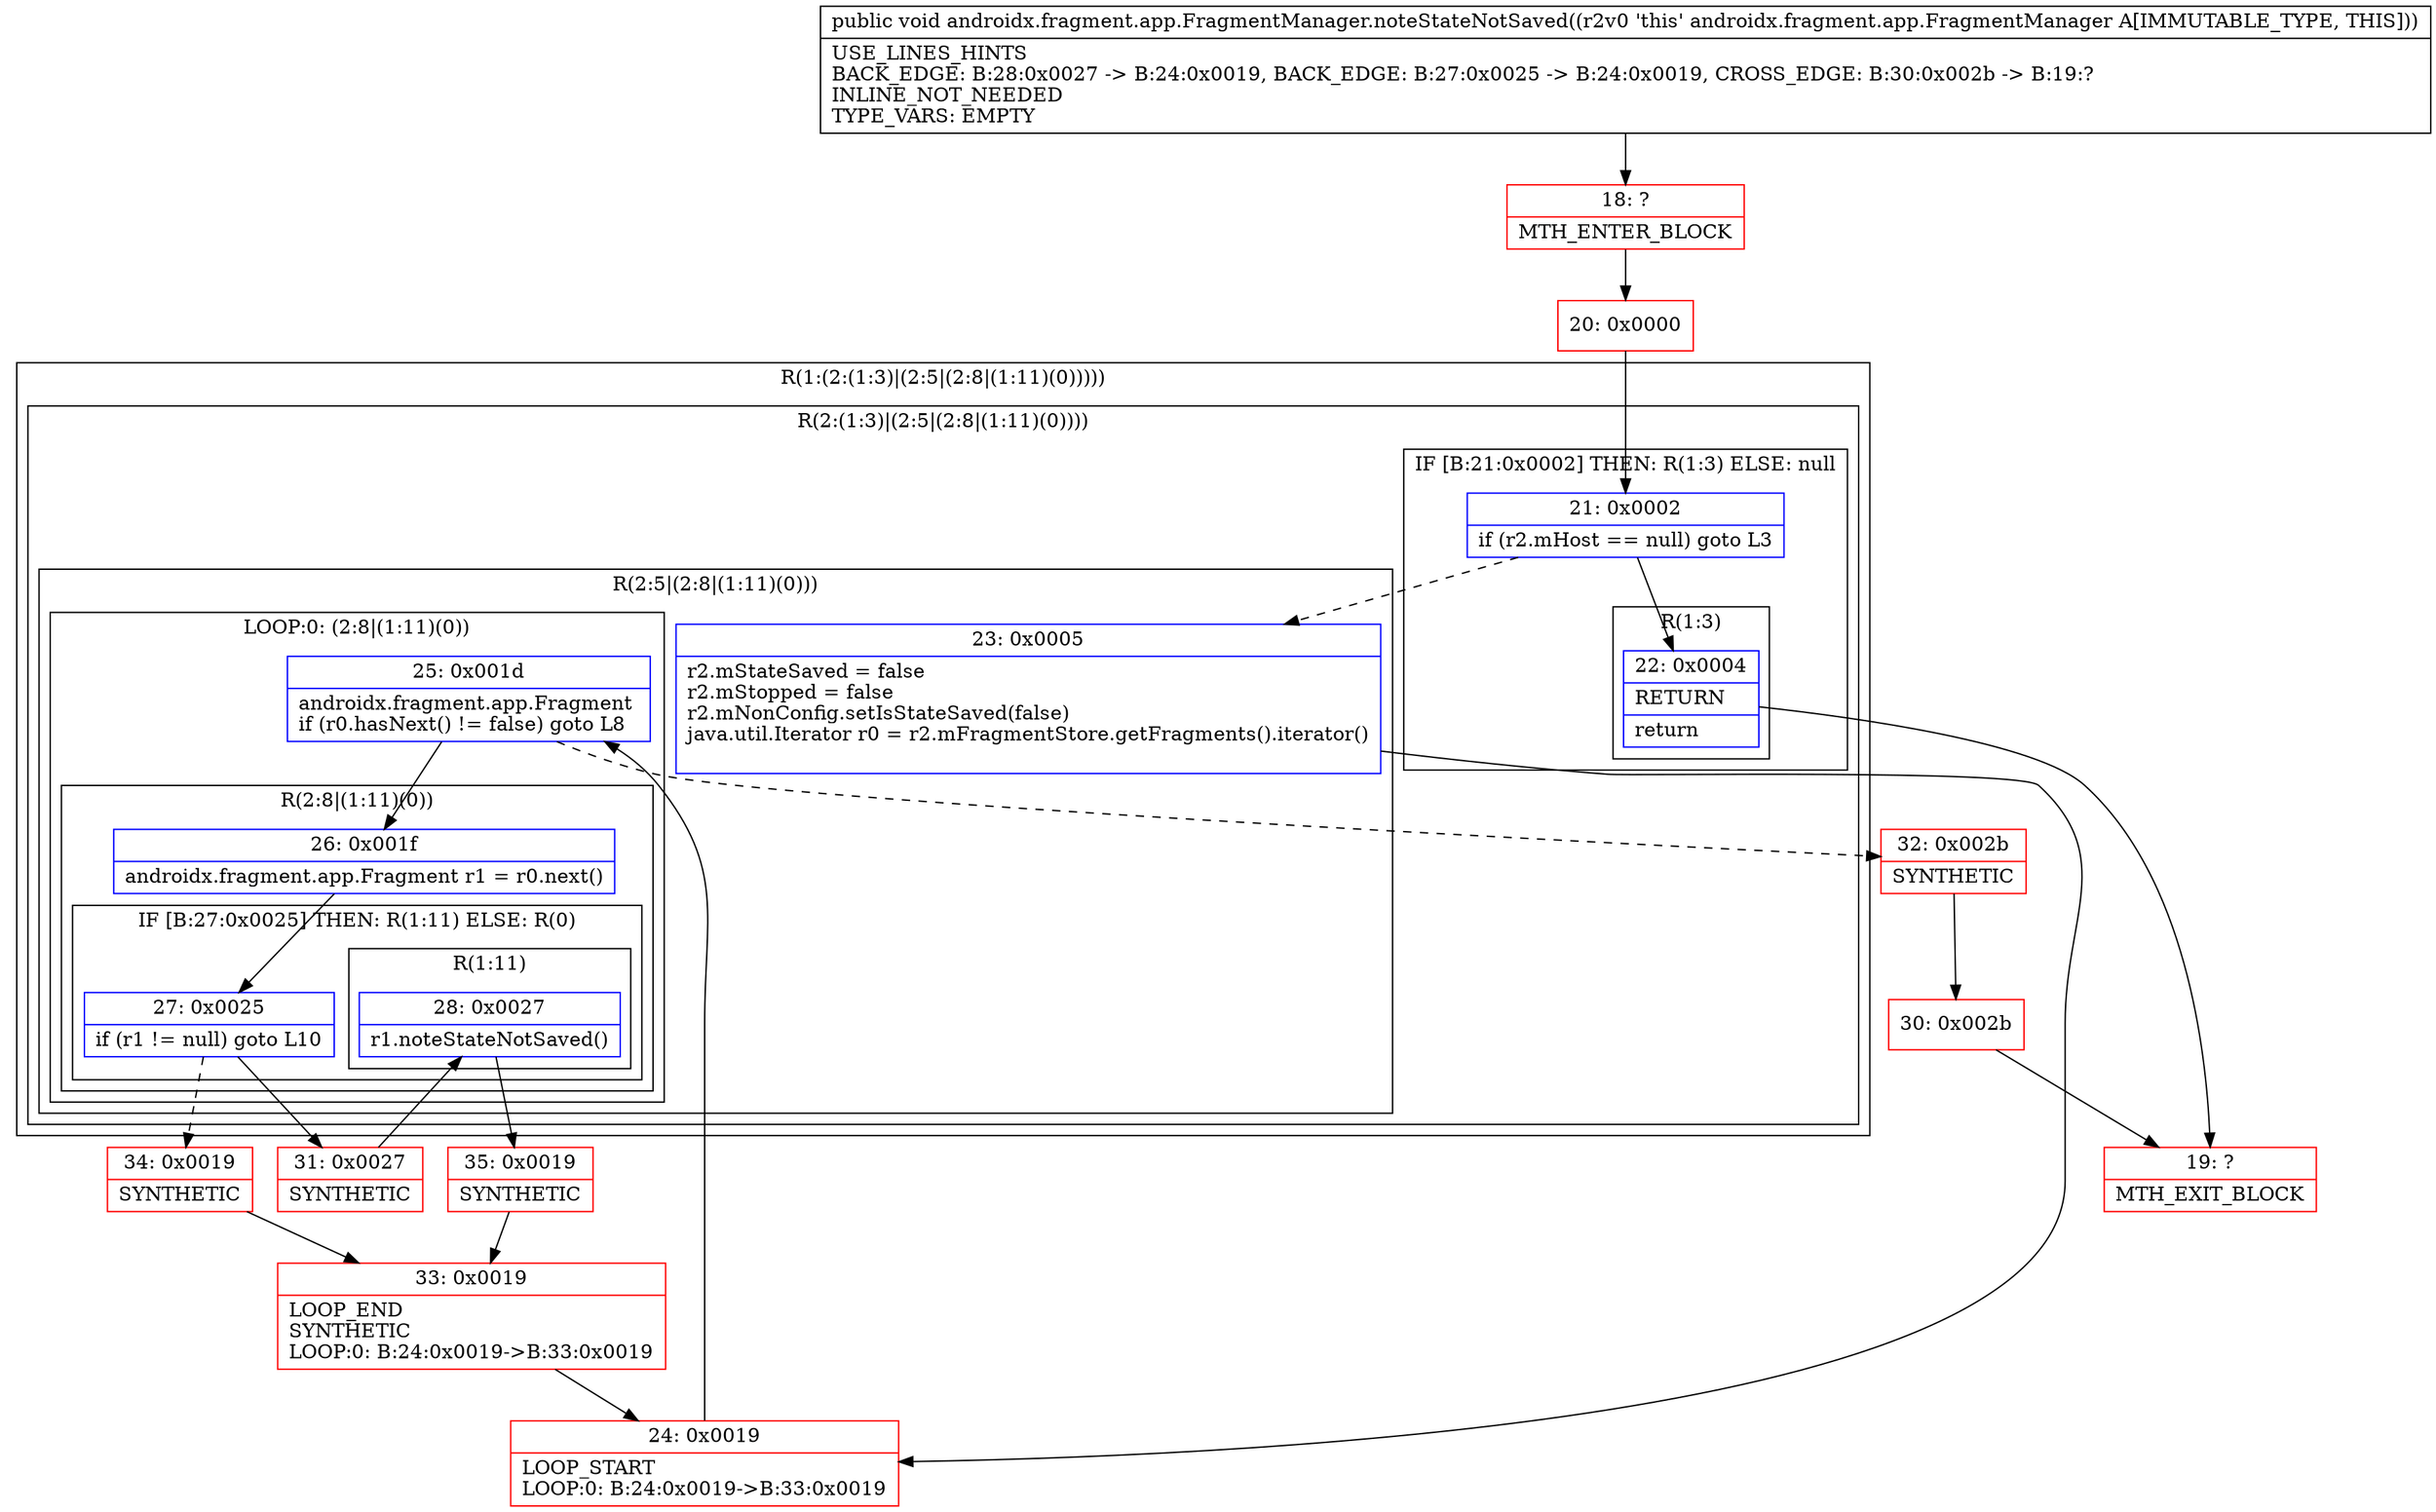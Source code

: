 digraph "CFG forandroidx.fragment.app.FragmentManager.noteStateNotSaved()V" {
subgraph cluster_Region_823202853 {
label = "R(1:(2:(1:3)|(2:5|(2:8|(1:11)(0)))))";
node [shape=record,color=blue];
subgraph cluster_Region_1741990630 {
label = "R(2:(1:3)|(2:5|(2:8|(1:11)(0))))";
node [shape=record,color=blue];
subgraph cluster_IfRegion_1824026817 {
label = "IF [B:21:0x0002] THEN: R(1:3) ELSE: null";
node [shape=record,color=blue];
Node_21 [shape=record,label="{21\:\ 0x0002|if (r2.mHost == null) goto L3\l}"];
subgraph cluster_Region_1763547613 {
label = "R(1:3)";
node [shape=record,color=blue];
Node_22 [shape=record,label="{22\:\ 0x0004|RETURN\l|return\l}"];
}
}
subgraph cluster_Region_1343494375 {
label = "R(2:5|(2:8|(1:11)(0)))";
node [shape=record,color=blue];
Node_23 [shape=record,label="{23\:\ 0x0005|r2.mStateSaved = false\lr2.mStopped = false\lr2.mNonConfig.setIsStateSaved(false)\ljava.util.Iterator r0 = r2.mFragmentStore.getFragments().iterator()\l\l}"];
subgraph cluster_LoopRegion_307567513 {
label = "LOOP:0: (2:8|(1:11)(0))";
node [shape=record,color=blue];
Node_25 [shape=record,label="{25\:\ 0x001d|androidx.fragment.app.Fragment \lif (r0.hasNext() != false) goto L8\l}"];
subgraph cluster_Region_1027891050 {
label = "R(2:8|(1:11)(0))";
node [shape=record,color=blue];
Node_26 [shape=record,label="{26\:\ 0x001f|androidx.fragment.app.Fragment r1 = r0.next()\l}"];
subgraph cluster_IfRegion_940767854 {
label = "IF [B:27:0x0025] THEN: R(1:11) ELSE: R(0)";
node [shape=record,color=blue];
Node_27 [shape=record,label="{27\:\ 0x0025|if (r1 != null) goto L10\l}"];
subgraph cluster_Region_1219567275 {
label = "R(1:11)";
node [shape=record,color=blue];
Node_28 [shape=record,label="{28\:\ 0x0027|r1.noteStateNotSaved()\l}"];
}
subgraph cluster_Region_1921146359 {
label = "R(0)";
node [shape=record,color=blue];
}
}
}
}
}
}
}
Node_18 [shape=record,color=red,label="{18\:\ ?|MTH_ENTER_BLOCK\l}"];
Node_20 [shape=record,color=red,label="{20\:\ 0x0000}"];
Node_19 [shape=record,color=red,label="{19\:\ ?|MTH_EXIT_BLOCK\l}"];
Node_24 [shape=record,color=red,label="{24\:\ 0x0019|LOOP_START\lLOOP:0: B:24:0x0019\-\>B:33:0x0019\l}"];
Node_31 [shape=record,color=red,label="{31\:\ 0x0027|SYNTHETIC\l}"];
Node_35 [shape=record,color=red,label="{35\:\ 0x0019|SYNTHETIC\l}"];
Node_33 [shape=record,color=red,label="{33\:\ 0x0019|LOOP_END\lSYNTHETIC\lLOOP:0: B:24:0x0019\-\>B:33:0x0019\l}"];
Node_34 [shape=record,color=red,label="{34\:\ 0x0019|SYNTHETIC\l}"];
Node_32 [shape=record,color=red,label="{32\:\ 0x002b|SYNTHETIC\l}"];
Node_30 [shape=record,color=red,label="{30\:\ 0x002b}"];
MethodNode[shape=record,label="{public void androidx.fragment.app.FragmentManager.noteStateNotSaved((r2v0 'this' androidx.fragment.app.FragmentManager A[IMMUTABLE_TYPE, THIS]))  | USE_LINES_HINTS\lBACK_EDGE: B:28:0x0027 \-\> B:24:0x0019, BACK_EDGE: B:27:0x0025 \-\> B:24:0x0019, CROSS_EDGE: B:30:0x002b \-\> B:19:?\lINLINE_NOT_NEEDED\lTYPE_VARS: EMPTY\l}"];
MethodNode -> Node_18;Node_21 -> Node_22;
Node_21 -> Node_23[style=dashed];
Node_22 -> Node_19;
Node_23 -> Node_24;
Node_25 -> Node_26;
Node_25 -> Node_32[style=dashed];
Node_26 -> Node_27;
Node_27 -> Node_31;
Node_27 -> Node_34[style=dashed];
Node_28 -> Node_35;
Node_18 -> Node_20;
Node_20 -> Node_21;
Node_24 -> Node_25;
Node_31 -> Node_28;
Node_35 -> Node_33;
Node_33 -> Node_24;
Node_34 -> Node_33;
Node_32 -> Node_30;
Node_30 -> Node_19;
}

